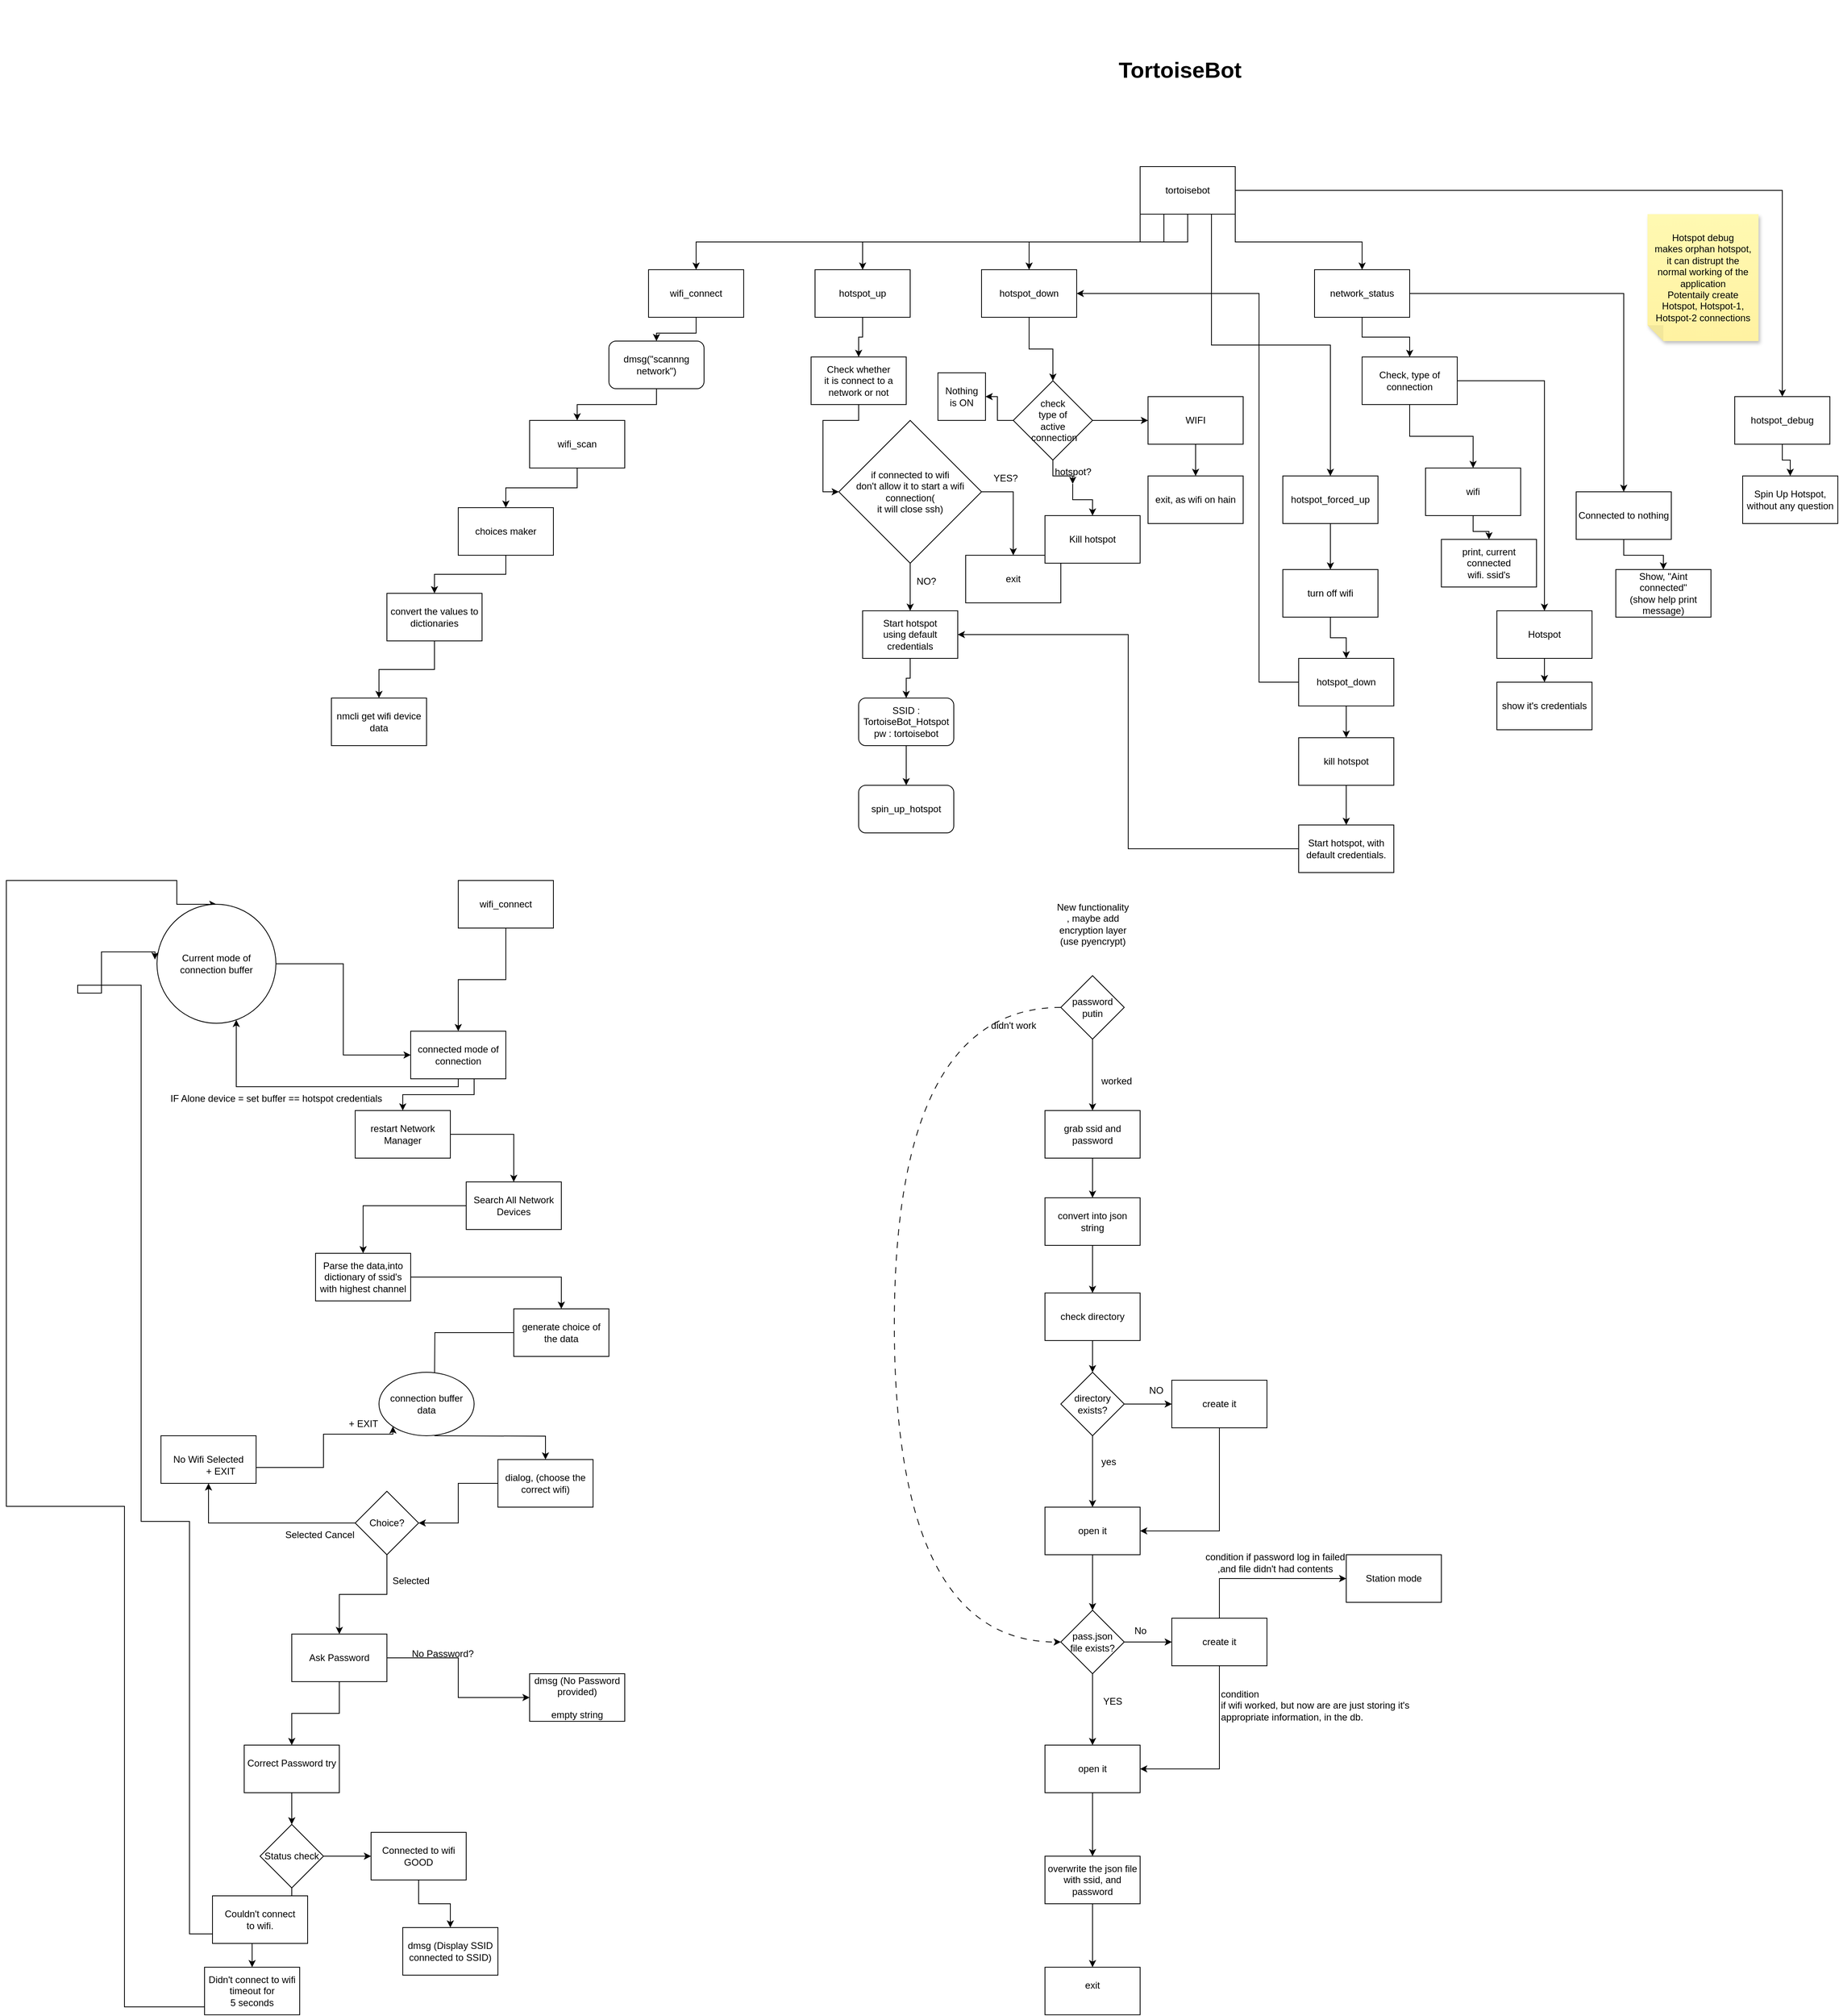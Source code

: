 <mxfile version="22.1.16" type="github">
  <diagram name="Page-1" id="8VOXqZR4LBoCSmC004xK">
    <mxGraphModel dx="2343" dy="956" grid="1" gridSize="10" guides="1" tooltips="1" connect="1" arrows="1" fold="1" page="1" pageScale="1" pageWidth="850" pageHeight="1100" math="0" shadow="0">
      <root>
        <mxCell id="0" />
        <mxCell id="1" parent="0" />
        <mxCell id="CyJOnHxQEZw6uioQjQEH-8" style="edgeStyle=orthogonalEdgeStyle;rounded=0;orthogonalLoop=1;jettySize=auto;html=1;exitX=0.5;exitY=1;exitDx=0;exitDy=0;entryX=0.5;entryY=0;entryDx=0;entryDy=0;" parent="1" source="CyJOnHxQEZw6uioQjQEH-1" target="CyJOnHxQEZw6uioQjQEH-3" edge="1">
          <mxGeometry relative="1" as="geometry" />
        </mxCell>
        <mxCell id="CyJOnHxQEZw6uioQjQEH-10" style="edgeStyle=orthogonalEdgeStyle;rounded=0;orthogonalLoop=1;jettySize=auto;html=1;exitX=0;exitY=1;exitDx=0;exitDy=0;" parent="1" source="CyJOnHxQEZw6uioQjQEH-1" target="CyJOnHxQEZw6uioQjQEH-4" edge="1">
          <mxGeometry relative="1" as="geometry" />
        </mxCell>
        <mxCell id="CyJOnHxQEZw6uioQjQEH-11" style="edgeStyle=orthogonalEdgeStyle;rounded=0;orthogonalLoop=1;jettySize=auto;html=1;exitX=0.25;exitY=1;exitDx=0;exitDy=0;" parent="1" source="CyJOnHxQEZw6uioQjQEH-1" target="CyJOnHxQEZw6uioQjQEH-5" edge="1">
          <mxGeometry relative="1" as="geometry" />
        </mxCell>
        <mxCell id="CyJOnHxQEZw6uioQjQEH-12" style="edgeStyle=orthogonalEdgeStyle;rounded=0;orthogonalLoop=1;jettySize=auto;html=1;exitX=0.75;exitY=1;exitDx=0;exitDy=0;entryX=0.5;entryY=0;entryDx=0;entryDy=0;" parent="1" source="CyJOnHxQEZw6uioQjQEH-1" target="CyJOnHxQEZw6uioQjQEH-6" edge="1">
          <mxGeometry relative="1" as="geometry" />
        </mxCell>
        <mxCell id="CyJOnHxQEZw6uioQjQEH-13" style="edgeStyle=orthogonalEdgeStyle;rounded=0;orthogonalLoop=1;jettySize=auto;html=1;exitX=1;exitY=1;exitDx=0;exitDy=0;entryX=0.5;entryY=0;entryDx=0;entryDy=0;" parent="1" source="CyJOnHxQEZw6uioQjQEH-1" target="CyJOnHxQEZw6uioQjQEH-7" edge="1">
          <mxGeometry relative="1" as="geometry" />
        </mxCell>
        <mxCell id="CyJOnHxQEZw6uioQjQEH-15" style="edgeStyle=orthogonalEdgeStyle;rounded=0;orthogonalLoop=1;jettySize=auto;html=1;exitX=1;exitY=0.5;exitDx=0;exitDy=0;entryX=0.5;entryY=0;entryDx=0;entryDy=0;" parent="1" source="CyJOnHxQEZw6uioQjQEH-1" target="CyJOnHxQEZw6uioQjQEH-14" edge="1">
          <mxGeometry relative="1" as="geometry" />
        </mxCell>
        <mxCell id="CyJOnHxQEZw6uioQjQEH-1" value="&lt;div&gt;tortoisebot&lt;/div&gt;" style="rounded=0;whiteSpace=wrap;html=1;" parent="1" vertex="1">
          <mxGeometry x="1190" y="340" width="120" height="60" as="geometry" />
        </mxCell>
        <mxCell id="CyJOnHxQEZw6uioQjQEH-21" value="" style="edgeStyle=orthogonalEdgeStyle;rounded=0;orthogonalLoop=1;jettySize=auto;html=1;" parent="1" source="CyJOnHxQEZw6uioQjQEH-3" target="CyJOnHxQEZw6uioQjQEH-17" edge="1">
          <mxGeometry relative="1" as="geometry" />
        </mxCell>
        <mxCell id="CyJOnHxQEZw6uioQjQEH-3" value="&lt;div&gt;wifi_connect&lt;/div&gt;" style="whiteSpace=wrap;html=1;" parent="1" vertex="1">
          <mxGeometry x="570" y="470" width="120" height="60" as="geometry" />
        </mxCell>
        <mxCell id="CyJOnHxQEZw6uioQjQEH-36" style="edgeStyle=orthogonalEdgeStyle;rounded=0;orthogonalLoop=1;jettySize=auto;html=1;exitX=0.5;exitY=1;exitDx=0;exitDy=0;" parent="1" source="CyJOnHxQEZw6uioQjQEH-4" target="CyJOnHxQEZw6uioQjQEH-26" edge="1">
          <mxGeometry relative="1" as="geometry" />
        </mxCell>
        <mxCell id="CyJOnHxQEZw6uioQjQEH-4" value="hotspot_up" style="whiteSpace=wrap;html=1;" parent="1" vertex="1">
          <mxGeometry x="780" y="470" width="120" height="60" as="geometry" />
        </mxCell>
        <mxCell id="CyJOnHxQEZw6uioQjQEH-53" value="" style="edgeStyle=orthogonalEdgeStyle;rounded=0;orthogonalLoop=1;jettySize=auto;html=1;" parent="1" source="CyJOnHxQEZw6uioQjQEH-5" target="CyJOnHxQEZw6uioQjQEH-52" edge="1">
          <mxGeometry relative="1" as="geometry" />
        </mxCell>
        <mxCell id="CyJOnHxQEZw6uioQjQEH-5" value="hotspot_down" style="whiteSpace=wrap;html=1;" parent="1" vertex="1">
          <mxGeometry x="990" y="470" width="120" height="60" as="geometry" />
        </mxCell>
        <mxCell id="CyJOnHxQEZw6uioQjQEH-62" value="" style="edgeStyle=orthogonalEdgeStyle;rounded=0;orthogonalLoop=1;jettySize=auto;html=1;" parent="1" source="CyJOnHxQEZw6uioQjQEH-6" target="CyJOnHxQEZw6uioQjQEH-61" edge="1">
          <mxGeometry relative="1" as="geometry" />
        </mxCell>
        <mxCell id="CyJOnHxQEZw6uioQjQEH-6" value="hotspot_forced_up" style="whiteSpace=wrap;html=1;" parent="1" vertex="1">
          <mxGeometry x="1370" y="730" width="120" height="60" as="geometry" />
        </mxCell>
        <mxCell id="CyJOnHxQEZw6uioQjQEH-79" value="" style="edgeStyle=orthogonalEdgeStyle;rounded=0;orthogonalLoop=1;jettySize=auto;html=1;" parent="1" source="CyJOnHxQEZw6uioQjQEH-7" target="CyJOnHxQEZw6uioQjQEH-78" edge="1">
          <mxGeometry relative="1" as="geometry" />
        </mxCell>
        <mxCell id="CyJOnHxQEZw6uioQjQEH-89" style="edgeStyle=orthogonalEdgeStyle;rounded=0;orthogonalLoop=1;jettySize=auto;html=1;exitX=1;exitY=0.5;exitDx=0;exitDy=0;entryX=0.5;entryY=0;entryDx=0;entryDy=0;" parent="1" source="CyJOnHxQEZw6uioQjQEH-7" target="CyJOnHxQEZw6uioQjQEH-88" edge="1">
          <mxGeometry relative="1" as="geometry" />
        </mxCell>
        <mxCell id="CyJOnHxQEZw6uioQjQEH-7" value="network_status" style="whiteSpace=wrap;html=1;" parent="1" vertex="1">
          <mxGeometry x="1410" y="470" width="120" height="60" as="geometry" />
        </mxCell>
        <mxCell id="CyJOnHxQEZw6uioQjQEH-94" value="" style="edgeStyle=orthogonalEdgeStyle;rounded=0;orthogonalLoop=1;jettySize=auto;html=1;" parent="1" source="CyJOnHxQEZw6uioQjQEH-14" target="CyJOnHxQEZw6uioQjQEH-93" edge="1">
          <mxGeometry relative="1" as="geometry" />
        </mxCell>
        <mxCell id="CyJOnHxQEZw6uioQjQEH-14" value="hotspot_debug" style="rounded=0;whiteSpace=wrap;html=1;" parent="1" vertex="1">
          <mxGeometry x="1940" y="630" width="120" height="60" as="geometry" />
        </mxCell>
        <mxCell id="CyJOnHxQEZw6uioQjQEH-24" value="" style="edgeStyle=orthogonalEdgeStyle;rounded=0;orthogonalLoop=1;jettySize=auto;html=1;" parent="1" source="CyJOnHxQEZw6uioQjQEH-16" target="CyJOnHxQEZw6uioQjQEH-19" edge="1">
          <mxGeometry relative="1" as="geometry" />
        </mxCell>
        <mxCell id="CyJOnHxQEZw6uioQjQEH-16" value="&lt;div&gt;choices maker&lt;/div&gt;" style="rounded=0;whiteSpace=wrap;html=1;" parent="1" vertex="1">
          <mxGeometry x="330" y="770" width="120" height="60" as="geometry" />
        </mxCell>
        <mxCell id="CyJOnHxQEZw6uioQjQEH-22" value="" style="edgeStyle=orthogonalEdgeStyle;rounded=0;orthogonalLoop=1;jettySize=auto;html=1;" parent="1" source="CyJOnHxQEZw6uioQjQEH-17" target="CyJOnHxQEZw6uioQjQEH-18" edge="1">
          <mxGeometry relative="1" as="geometry" />
        </mxCell>
        <mxCell id="CyJOnHxQEZw6uioQjQEH-17" value="dmsg(&quot;scannng network&quot;)" style="rounded=1;whiteSpace=wrap;html=1;" parent="1" vertex="1">
          <mxGeometry x="520" y="560" width="120" height="60" as="geometry" />
        </mxCell>
        <mxCell id="CyJOnHxQEZw6uioQjQEH-23" value="" style="edgeStyle=orthogonalEdgeStyle;rounded=0;orthogonalLoop=1;jettySize=auto;html=1;" parent="1" source="CyJOnHxQEZw6uioQjQEH-18" target="CyJOnHxQEZw6uioQjQEH-16" edge="1">
          <mxGeometry relative="1" as="geometry" />
        </mxCell>
        <mxCell id="CyJOnHxQEZw6uioQjQEH-18" value="wifi_scan" style="whiteSpace=wrap;html=1;" parent="1" vertex="1">
          <mxGeometry x="420" y="660" width="120" height="60" as="geometry" />
        </mxCell>
        <mxCell id="CyJOnHxQEZw6uioQjQEH-25" value="" style="edgeStyle=orthogonalEdgeStyle;rounded=0;orthogonalLoop=1;jettySize=auto;html=1;" parent="1" source="CyJOnHxQEZw6uioQjQEH-19" target="CyJOnHxQEZw6uioQjQEH-20" edge="1">
          <mxGeometry relative="1" as="geometry" />
        </mxCell>
        <mxCell id="CyJOnHxQEZw6uioQjQEH-19" value="&lt;div&gt;convert the values to&lt;/div&gt;&lt;div&gt;dictionaries&lt;/div&gt;" style="whiteSpace=wrap;html=1;" parent="1" vertex="1">
          <mxGeometry x="240" y="878" width="120" height="60" as="geometry" />
        </mxCell>
        <mxCell id="CyJOnHxQEZw6uioQjQEH-20" value="&lt;div&gt;nmcli get wifi device data&lt;/div&gt;" style="whiteSpace=wrap;html=1;" parent="1" vertex="1">
          <mxGeometry x="170" y="1010" width="120" height="60" as="geometry" />
        </mxCell>
        <mxCell id="CyJOnHxQEZw6uioQjQEH-34" style="edgeStyle=orthogonalEdgeStyle;rounded=0;orthogonalLoop=1;jettySize=auto;html=1;exitX=0.5;exitY=1;exitDx=0;exitDy=0;entryX=0;entryY=0.5;entryDx=0;entryDy=0;" parent="1" source="CyJOnHxQEZw6uioQjQEH-26" target="CyJOnHxQEZw6uioQjQEH-32" edge="1">
          <mxGeometry relative="1" as="geometry" />
        </mxCell>
        <mxCell id="CyJOnHxQEZw6uioQjQEH-26" value="&lt;div&gt;Check whether&lt;/div&gt;&lt;div&gt;it is connect to a network or not&lt;br&gt;&lt;/div&gt;" style="whiteSpace=wrap;html=1;" parent="1" vertex="1">
          <mxGeometry x="775" y="580" width="120" height="60" as="geometry" />
        </mxCell>
        <mxCell id="CyJOnHxQEZw6uioQjQEH-28" value="&lt;div&gt;Hotspot debug&lt;/div&gt;&lt;div&gt;makes orphan hotspot,&lt;/div&gt;&lt;div&gt;it can distrupt the &lt;br&gt;&lt;/div&gt;&lt;div&gt;normal working of the application&lt;br&gt;Potentaily create&lt;br&gt;Hotspot, Hotspot-1, Hotspot-2 connections&lt;br&gt;&lt;/div&gt;" style="shape=note;whiteSpace=wrap;html=1;backgroundOutline=1;fontColor=#000000;darkOpacity=0.05;fillColor=#FFF9B2;strokeColor=none;fillStyle=solid;direction=west;gradientDirection=north;gradientColor=#FFF2A1;shadow=1;size=20;pointerEvents=1;" parent="1" vertex="1">
          <mxGeometry x="1830" y="400" width="140" height="160" as="geometry" />
        </mxCell>
        <mxCell id="CyJOnHxQEZw6uioQjQEH-38" style="edgeStyle=orthogonalEdgeStyle;rounded=0;orthogonalLoop=1;jettySize=auto;html=1;exitX=1;exitY=0.5;exitDx=0;exitDy=0;entryX=0.5;entryY=0;entryDx=0;entryDy=0;" parent="1" source="CyJOnHxQEZw6uioQjQEH-32" target="CyJOnHxQEZw6uioQjQEH-40" edge="1">
          <mxGeometry relative="1" as="geometry">
            <mxPoint x="1060" y="890" as="targetPoint" />
          </mxGeometry>
        </mxCell>
        <mxCell id="CyJOnHxQEZw6uioQjQEH-44" style="edgeStyle=orthogonalEdgeStyle;rounded=0;orthogonalLoop=1;jettySize=auto;html=1;exitX=0.5;exitY=1;exitDx=0;exitDy=0;entryX=0.5;entryY=0;entryDx=0;entryDy=0;" parent="1" source="CyJOnHxQEZw6uioQjQEH-32" target="CyJOnHxQEZw6uioQjQEH-43" edge="1">
          <mxGeometry relative="1" as="geometry" />
        </mxCell>
        <mxCell id="CyJOnHxQEZw6uioQjQEH-32" value="&lt;div&gt;if connected to wifi&lt;/div&gt;&lt;div&gt;don&#39;t allow it to start a wifi connection(&lt;br&gt;it will close ssh)&lt;br&gt;&lt;/div&gt;" style="rhombus;whiteSpace=wrap;html=1;" parent="1" vertex="1">
          <mxGeometry x="810" y="660" width="180" height="180" as="geometry" />
        </mxCell>
        <mxCell id="CyJOnHxQEZw6uioQjQEH-39" value="YES?" style="text;html=1;align=center;verticalAlign=middle;resizable=0;points=[];autosize=1;strokeColor=none;fillColor=none;" parent="1" vertex="1">
          <mxGeometry x="995" y="718" width="50" height="30" as="geometry" />
        </mxCell>
        <mxCell id="CyJOnHxQEZw6uioQjQEH-40" value="&lt;div&gt;exit&lt;/div&gt;" style="whiteSpace=wrap;html=1;" parent="1" vertex="1">
          <mxGeometry x="970" y="830" width="120" height="60" as="geometry" />
        </mxCell>
        <mxCell id="CyJOnHxQEZw6uioQjQEH-47" style="edgeStyle=orthogonalEdgeStyle;rounded=0;orthogonalLoop=1;jettySize=auto;html=1;entryX=0.5;entryY=0;entryDx=0;entryDy=0;" parent="1" source="CyJOnHxQEZw6uioQjQEH-43" target="CyJOnHxQEZw6uioQjQEH-46" edge="1">
          <mxGeometry relative="1" as="geometry" />
        </mxCell>
        <mxCell id="CyJOnHxQEZw6uioQjQEH-43" value="Start hotspot &lt;br&gt;using default &lt;br&gt;credentials" style="whiteSpace=wrap;html=1;" parent="1" vertex="1">
          <mxGeometry x="840" y="900" width="120" height="60" as="geometry" />
        </mxCell>
        <mxCell id="CyJOnHxQEZw6uioQjQEH-45" value="NO?" style="text;html=1;align=center;verticalAlign=middle;resizable=0;points=[];autosize=1;strokeColor=none;fillColor=none;" parent="1" vertex="1">
          <mxGeometry x="895" y="848" width="50" height="30" as="geometry" />
        </mxCell>
        <mxCell id="CyJOnHxQEZw6uioQjQEH-49" value="" style="edgeStyle=orthogonalEdgeStyle;rounded=0;orthogonalLoop=1;jettySize=auto;html=1;" parent="1" source="CyJOnHxQEZw6uioQjQEH-46" target="CyJOnHxQEZw6uioQjQEH-48" edge="1">
          <mxGeometry relative="1" as="geometry" />
        </mxCell>
        <mxCell id="CyJOnHxQEZw6uioQjQEH-46" value="SSID : TortoiseBot_Hotspot&lt;br&gt;pw : tortoisebot" style="rounded=1;whiteSpace=wrap;html=1;" parent="1" vertex="1">
          <mxGeometry x="835" y="1010" width="120" height="60" as="geometry" />
        </mxCell>
        <mxCell id="CyJOnHxQEZw6uioQjQEH-48" value="&lt;div&gt;spin_up_hotspot&lt;/div&gt;" style="rounded=1;whiteSpace=wrap;html=1;" parent="1" vertex="1">
          <mxGeometry x="835" y="1120" width="120" height="60" as="geometry" />
        </mxCell>
        <mxCell id="CyJOnHxQEZw6uioQjQEH-56" value="" style="edgeStyle=orthogonalEdgeStyle;rounded=0;orthogonalLoop=1;jettySize=auto;html=1;" parent="1" source="CyJOnHxQEZw6uioQjQEH-52" target="CyJOnHxQEZw6uioQjQEH-55" edge="1">
          <mxGeometry relative="1" as="geometry" />
        </mxCell>
        <mxCell id="CyJOnHxQEZw6uioQjQEH-60" value="" style="edgeStyle=orthogonalEdgeStyle;rounded=0;orthogonalLoop=1;jettySize=auto;html=1;" parent="1" source="CyJOnHxQEZw6uioQjQEH-73" target="CyJOnHxQEZw6uioQjQEH-59" edge="1">
          <mxGeometry relative="1" as="geometry" />
        </mxCell>
        <mxCell id="CyJOnHxQEZw6uioQjQEH-77" value="" style="edgeStyle=orthogonalEdgeStyle;rounded=0;orthogonalLoop=1;jettySize=auto;html=1;" parent="1" source="CyJOnHxQEZw6uioQjQEH-52" target="CyJOnHxQEZw6uioQjQEH-75" edge="1">
          <mxGeometry relative="1" as="geometry" />
        </mxCell>
        <mxCell id="CyJOnHxQEZw6uioQjQEH-52" value="check &lt;br&gt;&lt;div&gt;type of&lt;br&gt;active&lt;br&gt;&lt;/div&gt;&lt;div&gt;&amp;nbsp;connection&lt;/div&gt;" style="rhombus;whiteSpace=wrap;html=1;" parent="1" vertex="1">
          <mxGeometry x="1030" y="610" width="100" height="100" as="geometry" />
        </mxCell>
        <mxCell id="CyJOnHxQEZw6uioQjQEH-58" value="" style="edgeStyle=orthogonalEdgeStyle;rounded=0;orthogonalLoop=1;jettySize=auto;html=1;" parent="1" source="CyJOnHxQEZw6uioQjQEH-55" target="CyJOnHxQEZw6uioQjQEH-57" edge="1">
          <mxGeometry relative="1" as="geometry" />
        </mxCell>
        <mxCell id="CyJOnHxQEZw6uioQjQEH-55" value="WIFI" style="whiteSpace=wrap;html=1;" parent="1" vertex="1">
          <mxGeometry x="1200" y="630" width="120" height="60" as="geometry" />
        </mxCell>
        <mxCell id="CyJOnHxQEZw6uioQjQEH-57" value="exit, as wifi on hain" style="whiteSpace=wrap;html=1;" parent="1" vertex="1">
          <mxGeometry x="1200" y="730" width="120" height="60" as="geometry" />
        </mxCell>
        <mxCell id="CyJOnHxQEZw6uioQjQEH-59" value="Kill hotspot" style="whiteSpace=wrap;html=1;" parent="1" vertex="1">
          <mxGeometry x="1070" y="780" width="120" height="60" as="geometry" />
        </mxCell>
        <mxCell id="CyJOnHxQEZw6uioQjQEH-64" value="" style="edgeStyle=orthogonalEdgeStyle;rounded=0;orthogonalLoop=1;jettySize=auto;html=1;" parent="1" source="CyJOnHxQEZw6uioQjQEH-61" target="CyJOnHxQEZw6uioQjQEH-63" edge="1">
          <mxGeometry relative="1" as="geometry" />
        </mxCell>
        <mxCell id="CyJOnHxQEZw6uioQjQEH-61" value="turn off wifi" style="whiteSpace=wrap;html=1;" parent="1" vertex="1">
          <mxGeometry x="1370" y="848" width="120" height="60" as="geometry" />
        </mxCell>
        <mxCell id="CyJOnHxQEZw6uioQjQEH-65" style="edgeStyle=orthogonalEdgeStyle;rounded=0;orthogonalLoop=1;jettySize=auto;html=1;entryX=1;entryY=0.5;entryDx=0;entryDy=0;" parent="1" source="CyJOnHxQEZw6uioQjQEH-63" target="CyJOnHxQEZw6uioQjQEH-5" edge="1">
          <mxGeometry relative="1" as="geometry">
            <Array as="points">
              <mxPoint x="1340" y="990" />
              <mxPoint x="1340" y="500" />
            </Array>
          </mxGeometry>
        </mxCell>
        <mxCell id="CyJOnHxQEZw6uioQjQEH-67" value="" style="edgeStyle=orthogonalEdgeStyle;rounded=0;orthogonalLoop=1;jettySize=auto;html=1;" parent="1" source="CyJOnHxQEZw6uioQjQEH-63" target="CyJOnHxQEZw6uioQjQEH-66" edge="1">
          <mxGeometry relative="1" as="geometry" />
        </mxCell>
        <mxCell id="CyJOnHxQEZw6uioQjQEH-63" value="hotspot_down" style="whiteSpace=wrap;html=1;" parent="1" vertex="1">
          <mxGeometry x="1390" y="960" width="120" height="60" as="geometry" />
        </mxCell>
        <mxCell id="CyJOnHxQEZw6uioQjQEH-69" value="" style="edgeStyle=orthogonalEdgeStyle;rounded=0;orthogonalLoop=1;jettySize=auto;html=1;" parent="1" source="CyJOnHxQEZw6uioQjQEH-66" target="CyJOnHxQEZw6uioQjQEH-68" edge="1">
          <mxGeometry relative="1" as="geometry" />
        </mxCell>
        <mxCell id="CyJOnHxQEZw6uioQjQEH-66" value="&lt;div&gt;kill hotspot&lt;/div&gt;" style="whiteSpace=wrap;html=1;" parent="1" vertex="1">
          <mxGeometry x="1390" y="1060" width="120" height="60" as="geometry" />
        </mxCell>
        <mxCell id="CyJOnHxQEZw6uioQjQEH-70" style="edgeStyle=orthogonalEdgeStyle;rounded=0;orthogonalLoop=1;jettySize=auto;html=1;entryX=1;entryY=0.5;entryDx=0;entryDy=0;" parent="1" source="CyJOnHxQEZw6uioQjQEH-68" target="CyJOnHxQEZw6uioQjQEH-43" edge="1">
          <mxGeometry relative="1" as="geometry" />
        </mxCell>
        <mxCell id="CyJOnHxQEZw6uioQjQEH-68" value="Start hotspot, with default credentials." style="whiteSpace=wrap;html=1;" parent="1" vertex="1">
          <mxGeometry x="1390" y="1170" width="120" height="60" as="geometry" />
        </mxCell>
        <mxCell id="CyJOnHxQEZw6uioQjQEH-72" value="&lt;div align=&quot;justify&quot; style=&quot;font-size: 28px;&quot;&gt;&lt;h1&gt;&lt;b&gt;&lt;font style=&quot;font-size: 28px;&quot;&gt;TortoiseBot &lt;br&gt;&lt;/font&gt;&lt;/b&gt;&lt;/h1&gt;&lt;/div&gt;&lt;div align=&quot;justify&quot; style=&quot;font-size: 28px;&quot;&gt;&lt;b&gt;&lt;font style=&quot;font-size: 28px;&quot;&gt;&lt;br&gt;&lt;/font&gt;&lt;/b&gt;&lt;/div&gt;" style="text;html=1;align=center;verticalAlign=middle;resizable=0;points=[];autosize=1;strokeColor=none;fillColor=none;" parent="1" vertex="1">
          <mxGeometry x="1150" y="130" width="180" height="190" as="geometry" />
        </mxCell>
        <mxCell id="CyJOnHxQEZw6uioQjQEH-74" value="" style="edgeStyle=orthogonalEdgeStyle;rounded=0;orthogonalLoop=1;jettySize=auto;html=1;" parent="1" source="CyJOnHxQEZw6uioQjQEH-52" target="CyJOnHxQEZw6uioQjQEH-73" edge="1">
          <mxGeometry relative="1" as="geometry">
            <mxPoint x="1080" y="710" as="sourcePoint" />
            <mxPoint x="1120" y="740" as="targetPoint" />
          </mxGeometry>
        </mxCell>
        <mxCell id="CyJOnHxQEZw6uioQjQEH-73" value="hotspot?" style="text;html=1;align=center;verticalAlign=middle;resizable=0;points=[];autosize=1;strokeColor=none;fillColor=none;" parent="1" vertex="1">
          <mxGeometry x="1070" y="710" width="70" height="30" as="geometry" />
        </mxCell>
        <mxCell id="CyJOnHxQEZw6uioQjQEH-75" value="Nothing&lt;br&gt;is ON" style="whiteSpace=wrap;html=1;" parent="1" vertex="1">
          <mxGeometry x="935" y="600" width="60" height="60" as="geometry" />
        </mxCell>
        <mxCell id="CyJOnHxQEZw6uioQjQEH-81" value="" style="edgeStyle=orthogonalEdgeStyle;rounded=0;orthogonalLoop=1;jettySize=auto;html=1;" parent="1" source="CyJOnHxQEZw6uioQjQEH-78" target="CyJOnHxQEZw6uioQjQEH-80" edge="1">
          <mxGeometry relative="1" as="geometry" />
        </mxCell>
        <mxCell id="CyJOnHxQEZw6uioQjQEH-85" value="" style="edgeStyle=orthogonalEdgeStyle;rounded=0;orthogonalLoop=1;jettySize=auto;html=1;" parent="1" source="CyJOnHxQEZw6uioQjQEH-78" target="CyJOnHxQEZw6uioQjQEH-84" edge="1">
          <mxGeometry relative="1" as="geometry" />
        </mxCell>
        <mxCell id="CyJOnHxQEZw6uioQjQEH-78" value="&lt;div&gt;Check, type of connection&lt;/div&gt;" style="whiteSpace=wrap;html=1;" parent="1" vertex="1">
          <mxGeometry x="1470" y="580" width="120" height="60" as="geometry" />
        </mxCell>
        <mxCell id="CyJOnHxQEZw6uioQjQEH-83" value="" style="edgeStyle=orthogonalEdgeStyle;rounded=0;orthogonalLoop=1;jettySize=auto;html=1;" parent="1" source="CyJOnHxQEZw6uioQjQEH-80" target="CyJOnHxQEZw6uioQjQEH-82" edge="1">
          <mxGeometry relative="1" as="geometry" />
        </mxCell>
        <mxCell id="CyJOnHxQEZw6uioQjQEH-80" value="wifi" style="whiteSpace=wrap;html=1;" parent="1" vertex="1">
          <mxGeometry x="1550" y="720" width="120" height="60" as="geometry" />
        </mxCell>
        <mxCell id="CyJOnHxQEZw6uioQjQEH-82" value="print, current connected&lt;br&gt;wifi. ssid&#39;s" style="whiteSpace=wrap;html=1;" parent="1" vertex="1">
          <mxGeometry x="1570" y="810" width="120" height="60" as="geometry" />
        </mxCell>
        <mxCell id="CyJOnHxQEZw6uioQjQEH-87" value="" style="edgeStyle=orthogonalEdgeStyle;rounded=0;orthogonalLoop=1;jettySize=auto;html=1;" parent="1" source="CyJOnHxQEZw6uioQjQEH-84" target="CyJOnHxQEZw6uioQjQEH-86" edge="1">
          <mxGeometry relative="1" as="geometry" />
        </mxCell>
        <mxCell id="CyJOnHxQEZw6uioQjQEH-84" value="&lt;div&gt;Hotspot&lt;/div&gt;" style="whiteSpace=wrap;html=1;" parent="1" vertex="1">
          <mxGeometry x="1640" y="900" width="120" height="60" as="geometry" />
        </mxCell>
        <mxCell id="CyJOnHxQEZw6uioQjQEH-86" value="show it&#39;s credentials" style="whiteSpace=wrap;html=1;" parent="1" vertex="1">
          <mxGeometry x="1640" y="990" width="120" height="60" as="geometry" />
        </mxCell>
        <mxCell id="CyJOnHxQEZw6uioQjQEH-91" value="" style="edgeStyle=orthogonalEdgeStyle;rounded=0;orthogonalLoop=1;jettySize=auto;html=1;" parent="1" source="CyJOnHxQEZw6uioQjQEH-88" target="CyJOnHxQEZw6uioQjQEH-90" edge="1">
          <mxGeometry relative="1" as="geometry" />
        </mxCell>
        <mxCell id="CyJOnHxQEZw6uioQjQEH-88" value="&lt;div&gt;Connected to nothing&lt;/div&gt;" style="whiteSpace=wrap;html=1;" parent="1" vertex="1">
          <mxGeometry x="1740" y="750" width="120" height="60" as="geometry" />
        </mxCell>
        <mxCell id="CyJOnHxQEZw6uioQjQEH-90" value="&lt;div&gt;Show, &quot;Aint connected&quot;&lt;/div&gt;&lt;div&gt;(show help print message)&lt;br&gt;&lt;/div&gt;" style="whiteSpace=wrap;html=1;" parent="1" vertex="1">
          <mxGeometry x="1790" y="848" width="120" height="60" as="geometry" />
        </mxCell>
        <mxCell id="CyJOnHxQEZw6uioQjQEH-93" value="Spin Up Hotspot, without any question" style="whiteSpace=wrap;html=1;rounded=0;" parent="1" vertex="1">
          <mxGeometry x="1950" y="730" width="120" height="60" as="geometry" />
        </mxCell>
        <mxCell id="c0Pf5gPrulNi_Anjky-m-24" value="" style="edgeStyle=orthogonalEdgeStyle;rounded=0;orthogonalLoop=1;jettySize=auto;html=1;" parent="1" source="CyJOnHxQEZw6uioQjQEH-97" target="c0Pf5gPrulNi_Anjky-m-23" edge="1">
          <mxGeometry relative="1" as="geometry" />
        </mxCell>
        <mxCell id="CyJOnHxQEZw6uioQjQEH-97" value="&lt;div&gt;wifi_connect&lt;/div&gt;" style="rounded=0;whiteSpace=wrap;html=1;" parent="1" vertex="1">
          <mxGeometry x="330" y="1240" width="120" height="60" as="geometry" />
        </mxCell>
        <mxCell id="CyJOnHxQEZw6uioQjQEH-104" value="" style="edgeStyle=orthogonalEdgeStyle;rounded=0;orthogonalLoop=1;jettySize=auto;html=1;" parent="1" source="CyJOnHxQEZw6uioQjQEH-101" target="CyJOnHxQEZw6uioQjQEH-103" edge="1">
          <mxGeometry relative="1" as="geometry" />
        </mxCell>
        <mxCell id="CyJOnHxQEZw6uioQjQEH-101" value="restart Network Manager" style="whiteSpace=wrap;html=1;" parent="1" vertex="1">
          <mxGeometry x="200" y="1530" width="120" height="60" as="geometry" />
        </mxCell>
        <mxCell id="CyJOnHxQEZw6uioQjQEH-106" value="" style="edgeStyle=orthogonalEdgeStyle;rounded=0;orthogonalLoop=1;jettySize=auto;html=1;" parent="1" source="CyJOnHxQEZw6uioQjQEH-103" target="CyJOnHxQEZw6uioQjQEH-105" edge="1">
          <mxGeometry relative="1" as="geometry" />
        </mxCell>
        <mxCell id="CyJOnHxQEZw6uioQjQEH-103" value="Search All Network Devices" style="whiteSpace=wrap;html=1;" parent="1" vertex="1">
          <mxGeometry x="340" y="1620" width="120" height="60" as="geometry" />
        </mxCell>
        <mxCell id="CyJOnHxQEZw6uioQjQEH-108" value="" style="edgeStyle=orthogonalEdgeStyle;rounded=0;orthogonalLoop=1;jettySize=auto;html=1;" parent="1" source="CyJOnHxQEZw6uioQjQEH-105" target="CyJOnHxQEZw6uioQjQEH-107" edge="1">
          <mxGeometry relative="1" as="geometry" />
        </mxCell>
        <mxCell id="CyJOnHxQEZw6uioQjQEH-105" value="Parse the data,into dictionary of ssid&#39;s with highest channel" style="whiteSpace=wrap;html=1;" parent="1" vertex="1">
          <mxGeometry x="150" y="1710" width="120" height="60" as="geometry" />
        </mxCell>
        <mxCell id="CyJOnHxQEZw6uioQjQEH-110" value="" style="edgeStyle=orthogonalEdgeStyle;rounded=0;orthogonalLoop=1;jettySize=auto;html=1;exitX=0.5;exitY=1;exitDx=0;exitDy=0;" parent="1" target="CyJOnHxQEZw6uioQjQEH-109" edge="1">
          <mxGeometry relative="1" as="geometry">
            <mxPoint x="300" y="1940" as="sourcePoint" />
          </mxGeometry>
        </mxCell>
        <mxCell id="CyJOnHxQEZw6uioQjQEH-112" value="" style="edgeStyle=orthogonalEdgeStyle;rounded=0;orthogonalLoop=1;jettySize=auto;html=1;" parent="1" source="CyJOnHxQEZw6uioQjQEH-107" edge="1">
          <mxGeometry relative="1" as="geometry">
            <mxPoint x="300" y="1880" as="targetPoint" />
          </mxGeometry>
        </mxCell>
        <mxCell id="CyJOnHxQEZw6uioQjQEH-107" value="generate choice of the data" style="whiteSpace=wrap;html=1;" parent="1" vertex="1">
          <mxGeometry x="400" y="1780" width="120" height="60" as="geometry" />
        </mxCell>
        <mxCell id="CyJOnHxQEZw6uioQjQEH-114" value="" style="edgeStyle=orthogonalEdgeStyle;rounded=0;orthogonalLoop=1;jettySize=auto;html=1;" parent="1" source="CyJOnHxQEZw6uioQjQEH-109" target="CyJOnHxQEZw6uioQjQEH-113" edge="1">
          <mxGeometry relative="1" as="geometry" />
        </mxCell>
        <mxCell id="CyJOnHxQEZw6uioQjQEH-109" value="dialog, (choose the correct wifi)" style="whiteSpace=wrap;html=1;" parent="1" vertex="1">
          <mxGeometry x="380" y="1970" width="120" height="60" as="geometry" />
        </mxCell>
        <mxCell id="CyJOnHxQEZw6uioQjQEH-116" value="" style="edgeStyle=orthogonalEdgeStyle;rounded=0;orthogonalLoop=1;jettySize=auto;html=1;" parent="1" source="CyJOnHxQEZw6uioQjQEH-113" target="CyJOnHxQEZw6uioQjQEH-115" edge="1">
          <mxGeometry relative="1" as="geometry" />
        </mxCell>
        <mxCell id="c0Pf5gPrulNi_Anjky-m-6" value="" style="edgeStyle=orthogonalEdgeStyle;rounded=0;orthogonalLoop=1;jettySize=auto;html=1;" parent="1" source="CyJOnHxQEZw6uioQjQEH-113" target="c0Pf5gPrulNi_Anjky-m-5" edge="1">
          <mxGeometry relative="1" as="geometry" />
        </mxCell>
        <mxCell id="CyJOnHxQEZw6uioQjQEH-113" value="Choice?" style="rhombus;whiteSpace=wrap;html=1;" parent="1" vertex="1">
          <mxGeometry x="200" y="2010" width="80" height="80" as="geometry" />
        </mxCell>
        <mxCell id="c0Pf5gPrulNi_Anjky-m-3" value="" style="edgeStyle=orthogonalEdgeStyle;rounded=0;orthogonalLoop=1;jettySize=auto;html=1;movable=1;resizable=1;rotatable=1;deletable=1;editable=1;locked=0;connectable=1;" parent="1" source="CyJOnHxQEZw6uioQjQEH-115" target="c0Pf5gPrulNi_Anjky-m-2" edge="1">
          <mxGeometry relative="1" as="geometry" />
        </mxCell>
        <mxCell id="c0Pf5gPrulNi_Anjky-m-12" value="" style="edgeStyle=orthogonalEdgeStyle;rounded=0;orthogonalLoop=1;jettySize=auto;html=1;" parent="1" source="CyJOnHxQEZw6uioQjQEH-115" target="c0Pf5gPrulNi_Anjky-m-11" edge="1">
          <mxGeometry relative="1" as="geometry" />
        </mxCell>
        <mxCell id="CyJOnHxQEZw6uioQjQEH-115" value="Ask Password" style="whiteSpace=wrap;html=1;" parent="1" vertex="1">
          <mxGeometry x="120" y="2190" width="120" height="60" as="geometry" />
        </mxCell>
        <mxCell id="c0Pf5gPrulNi_Anjky-m-1" value="&lt;div&gt;Selected&lt;/div&gt;&lt;div&gt;&lt;br&gt;&lt;/div&gt;" style="text;html=1;align=center;verticalAlign=middle;resizable=0;points=[];autosize=1;strokeColor=none;fillColor=none;" parent="1" vertex="1">
          <mxGeometry x="235" y="2110" width="70" height="40" as="geometry" />
        </mxCell>
        <mxCell id="c0Pf5gPrulNi_Anjky-m-2" value="dmsg (No Password provided)&lt;br&gt;&lt;br&gt;empty string" style="whiteSpace=wrap;html=1;" parent="1" vertex="1">
          <mxGeometry x="420" y="2240" width="120" height="60" as="geometry" />
        </mxCell>
        <mxCell id="c0Pf5gPrulNi_Anjky-m-4" value="No Password?" style="text;html=1;align=center;verticalAlign=middle;resizable=1;points=[];autosize=1;strokeColor=none;fillColor=none;movable=1;rotatable=1;deletable=1;editable=1;locked=0;connectable=1;" parent="1" vertex="1">
          <mxGeometry x="260" y="2200" width="100" height="30" as="geometry" />
        </mxCell>
        <mxCell id="c0Pf5gPrulNi_Anjky-m-9" style="edgeStyle=orthogonalEdgeStyle;rounded=0;orthogonalLoop=1;jettySize=auto;html=1;entryX=0;entryY=1;entryDx=0;entryDy=0;" parent="1" target="c0Pf5gPrulNi_Anjky-m-32" edge="1">
          <mxGeometry relative="1" as="geometry">
            <mxPoint x="50" y="1980" as="sourcePoint" />
            <mxPoint x="247.574" y="1938.284" as="targetPoint" />
            <Array as="points">
              <mxPoint x="160" y="1980" />
              <mxPoint x="160" y="1938" />
              <mxPoint x="248" y="1938" />
            </Array>
          </mxGeometry>
        </mxCell>
        <mxCell id="c0Pf5gPrulNi_Anjky-m-5" value="No Wifi Selected" style="whiteSpace=wrap;html=1;" parent="1" vertex="1">
          <mxGeometry x="-45" y="1940" width="120" height="60" as="geometry" />
        </mxCell>
        <mxCell id="c0Pf5gPrulNi_Anjky-m-7" value="Selected Cancel&lt;br&gt;" style="text;html=1;align=center;verticalAlign=middle;resizable=0;points=[];autosize=1;strokeColor=none;fillColor=none;" parent="1" vertex="1">
          <mxGeometry x="100" y="2050" width="110" height="30" as="geometry" />
        </mxCell>
        <mxCell id="c0Pf5gPrulNi_Anjky-m-10" value="+ EXIT" style="text;html=1;align=center;verticalAlign=middle;resizable=0;points=[];autosize=1;strokeColor=none;fillColor=none;" parent="1" vertex="1">
          <mxGeometry x="180" y="1910" width="60" height="30" as="geometry" />
        </mxCell>
        <mxCell id="c0Pf5gPrulNi_Anjky-m-14" value="" style="edgeStyle=orthogonalEdgeStyle;rounded=0;orthogonalLoop=1;jettySize=auto;html=1;" parent="1" source="c0Pf5gPrulNi_Anjky-m-11" target="c0Pf5gPrulNi_Anjky-m-13" edge="1">
          <mxGeometry relative="1" as="geometry" />
        </mxCell>
        <mxCell id="c0Pf5gPrulNi_Anjky-m-11" value="&lt;div&gt;Correct Password try&lt;/div&gt;&lt;div&gt;&lt;br&gt;&lt;/div&gt;" style="whiteSpace=wrap;html=1;" parent="1" vertex="1">
          <mxGeometry x="60" y="2330" width="120" height="60" as="geometry" />
        </mxCell>
        <mxCell id="c0Pf5gPrulNi_Anjky-m-16" value="" style="edgeStyle=orthogonalEdgeStyle;rounded=0;orthogonalLoop=1;jettySize=auto;html=1;" parent="1" source="c0Pf5gPrulNi_Anjky-m-13" target="c0Pf5gPrulNi_Anjky-m-15" edge="1">
          <mxGeometry relative="1" as="geometry" />
        </mxCell>
        <mxCell id="c0Pf5gPrulNi_Anjky-m-20" value="" style="edgeStyle=orthogonalEdgeStyle;rounded=0;orthogonalLoop=1;jettySize=auto;html=1;" parent="1" source="c0Pf5gPrulNi_Anjky-m-13" target="c0Pf5gPrulNi_Anjky-m-19" edge="1">
          <mxGeometry relative="1" as="geometry" />
        </mxCell>
        <mxCell id="c0Pf5gPrulNi_Anjky-m-13" value="Status check" style="rhombus;whiteSpace=wrap;html=1;direction=south;" parent="1" vertex="1">
          <mxGeometry x="80" y="2430" width="80" height="80" as="geometry" />
        </mxCell>
        <mxCell id="c0Pf5gPrulNi_Anjky-m-18" value="" style="edgeStyle=orthogonalEdgeStyle;rounded=0;orthogonalLoop=1;jettySize=auto;html=1;" parent="1" source="c0Pf5gPrulNi_Anjky-m-15" target="c0Pf5gPrulNi_Anjky-m-17" edge="1">
          <mxGeometry relative="1" as="geometry" />
        </mxCell>
        <mxCell id="c0Pf5gPrulNi_Anjky-m-15" value="Connected to wifi&lt;br&gt;GOOD" style="whiteSpace=wrap;html=1;" parent="1" vertex="1">
          <mxGeometry x="220" y="2440" width="120" height="60" as="geometry" />
        </mxCell>
        <mxCell id="c0Pf5gPrulNi_Anjky-m-17" value="&lt;div&gt;dmsg (Display SSID &lt;br&gt;&lt;/div&gt;&lt;div&gt;connected to SSID)&lt;br&gt;&lt;/div&gt;" style="whiteSpace=wrap;html=1;" parent="1" vertex="1">
          <mxGeometry x="260" y="2560" width="120" height="60" as="geometry" />
        </mxCell>
        <mxCell id="c0Pf5gPrulNi_Anjky-m-35" style="edgeStyle=orthogonalEdgeStyle;rounded=0;orthogonalLoop=1;jettySize=auto;html=1;entryX=0.5;entryY=0;entryDx=0;entryDy=0;exitX=0;exitY=0.5;exitDx=0;exitDy=0;" parent="1" source="c0Pf5gPrulNi_Anjky-m-19" target="c0Pf5gPrulNi_Anjky-m-26" edge="1">
          <mxGeometry relative="1" as="geometry">
            <mxPoint x="-80" y="2680" as="sourcePoint" />
            <mxPoint x="-230" y="1270" as="targetPoint" />
            <Array as="points">
              <mxPoint x="-91" y="2660" />
              <mxPoint x="-91" y="2029" />
              <mxPoint x="-240" y="2029" />
              <mxPoint x="-240" y="1240" />
              <mxPoint x="-25" y="1240" />
            </Array>
          </mxGeometry>
        </mxCell>
        <mxCell id="c0Pf5gPrulNi_Anjky-m-19" value="Didn&#39;t connect to wifi&lt;br&gt;timeout for &lt;br&gt;5 seconds" style="whiteSpace=wrap;html=1;" parent="1" vertex="1">
          <mxGeometry x="10" y="2610" width="120" height="60" as="geometry" />
        </mxCell>
        <mxCell id="c0Pf5gPrulNi_Anjky-m-22" value="&lt;div&gt;+ EXIT&lt;/div&gt;" style="text;html=1;align=center;verticalAlign=middle;resizable=0;points=[];autosize=1;strokeColor=none;fillColor=none;" parent="1" vertex="1">
          <mxGeometry y="1970" width="60" height="30" as="geometry" />
        </mxCell>
        <mxCell id="c0Pf5gPrulNi_Anjky-m-25" value="" style="edgeStyle=orthogonalEdgeStyle;rounded=0;orthogonalLoop=1;jettySize=auto;html=1;" parent="1" source="c0Pf5gPrulNi_Anjky-m-23" target="CyJOnHxQEZw6uioQjQEH-101" edge="1">
          <mxGeometry relative="1" as="geometry">
            <Array as="points">
              <mxPoint x="350" y="1510" />
              <mxPoint x="260" y="1510" />
            </Array>
          </mxGeometry>
        </mxCell>
        <mxCell id="c0Pf5gPrulNi_Anjky-m-27" value="" style="edgeStyle=orthogonalEdgeStyle;rounded=0;orthogonalLoop=1;jettySize=auto;html=1;" parent="1" source="c0Pf5gPrulNi_Anjky-m-23" target="c0Pf5gPrulNi_Anjky-m-26" edge="1">
          <mxGeometry relative="1" as="geometry">
            <Array as="points">
              <mxPoint x="330" y="1500" />
              <mxPoint x="50" y="1500" />
            </Array>
          </mxGeometry>
        </mxCell>
        <mxCell id="c0Pf5gPrulNi_Anjky-m-23" value="&lt;div&gt;connected mode of&lt;/div&gt;&lt;div&gt;connection&lt;/div&gt;" style="whiteSpace=wrap;html=1;" parent="1" vertex="1">
          <mxGeometry x="270" y="1430" width="120" height="60" as="geometry" />
        </mxCell>
        <mxCell id="c0Pf5gPrulNi_Anjky-m-29" style="edgeStyle=orthogonalEdgeStyle;rounded=0;orthogonalLoop=1;jettySize=auto;html=1;exitX=1;exitY=0.5;exitDx=0;exitDy=0;entryX=0;entryY=0.5;entryDx=0;entryDy=0;" parent="1" source="c0Pf5gPrulNi_Anjky-m-26" target="c0Pf5gPrulNi_Anjky-m-23" edge="1">
          <mxGeometry relative="1" as="geometry" />
        </mxCell>
        <mxCell id="c0Pf5gPrulNi_Anjky-m-26" value="Current mode of connection buffer" style="ellipse;whiteSpace=wrap;html=1;" parent="1" vertex="1">
          <mxGeometry x="-50" y="1270" width="150" height="150" as="geometry" />
        </mxCell>
        <mxCell id="c0Pf5gPrulNi_Anjky-m-31" value="IF Alone device = set buffer == hotspot credentials" style="text;html=1;align=center;verticalAlign=middle;resizable=0;points=[];autosize=1;strokeColor=none;fillColor=none;" parent="1" vertex="1">
          <mxGeometry x="-45" y="1500" width="290" height="30" as="geometry" />
        </mxCell>
        <mxCell id="c0Pf5gPrulNi_Anjky-m-32" value="connection buffer data" style="ellipse;whiteSpace=wrap;html=1;" parent="1" vertex="1">
          <mxGeometry x="230" y="1860" width="120" height="80" as="geometry" />
        </mxCell>
        <mxCell id="c0Pf5gPrulNi_Anjky-m-37" style="edgeStyle=orthogonalEdgeStyle;rounded=0;orthogonalLoop=1;jettySize=auto;html=1;entryX=-0.017;entryY=0.464;entryDx=0;entryDy=0;exitX=0;exitY=0.5;exitDx=0;exitDy=0;entryPerimeter=0;" parent="1" source="c0Pf5gPrulNi_Anjky-m-34" target="c0Pf5gPrulNi_Anjky-m-26" edge="1">
          <mxGeometry relative="1" as="geometry">
            <mxPoint x="-180.0" y="1382.48" as="targetPoint" />
            <mxPoint x="-30" y="2567.48" as="sourcePoint" />
            <Array as="points">
              <mxPoint x="20" y="2568" />
              <mxPoint x="-9" y="2568" />
              <mxPoint x="-9" y="2048" />
              <mxPoint x="-70" y="2048" />
              <mxPoint x="-70" y="1372" />
              <mxPoint x="-150" y="1372" />
              <mxPoint x="-150" y="1382" />
              <mxPoint x="-120" y="1382" />
              <mxPoint x="-120" y="1330" />
            </Array>
          </mxGeometry>
        </mxCell>
        <mxCell id="c0Pf5gPrulNi_Anjky-m-34" value="&lt;div&gt;Couldn&#39;t connect&lt;/div&gt;&lt;div&gt;to wifi.&lt;br&gt;&lt;/div&gt;" style="whiteSpace=wrap;html=1;" parent="1" vertex="1">
          <mxGeometry x="20" y="2520" width="120" height="60" as="geometry" />
        </mxCell>
        <mxCell id="GZZyEvZK1vgWe18JLgPj-8" value="" style="edgeStyle=orthogonalEdgeStyle;rounded=0;orthogonalLoop=1;jettySize=auto;html=1;" edge="1" parent="1" source="GZZyEvZK1vgWe18JLgPj-2" target="GZZyEvZK1vgWe18JLgPj-3">
          <mxGeometry relative="1" as="geometry" />
        </mxCell>
        <mxCell id="GZZyEvZK1vgWe18JLgPj-2" value="grab ssid and password" style="whiteSpace=wrap;html=1;" vertex="1" parent="1">
          <mxGeometry x="1070" y="1530" width="120" height="60" as="geometry" />
        </mxCell>
        <mxCell id="GZZyEvZK1vgWe18JLgPj-9" value="" style="edgeStyle=orthogonalEdgeStyle;rounded=0;orthogonalLoop=1;jettySize=auto;html=1;" edge="1" parent="1" source="GZZyEvZK1vgWe18JLgPj-3" target="GZZyEvZK1vgWe18JLgPj-4">
          <mxGeometry relative="1" as="geometry" />
        </mxCell>
        <mxCell id="GZZyEvZK1vgWe18JLgPj-3" value="convert into json string" style="whiteSpace=wrap;html=1;" vertex="1" parent="1">
          <mxGeometry x="1070" y="1640" width="120" height="60" as="geometry" />
        </mxCell>
        <mxCell id="GZZyEvZK1vgWe18JLgPj-10" value="" style="edgeStyle=orthogonalEdgeStyle;rounded=0;orthogonalLoop=1;jettySize=auto;html=1;" edge="1" parent="1" source="GZZyEvZK1vgWe18JLgPj-4" target="GZZyEvZK1vgWe18JLgPj-6">
          <mxGeometry relative="1" as="geometry" />
        </mxCell>
        <mxCell id="GZZyEvZK1vgWe18JLgPj-4" value="&lt;div&gt;check directory&lt;/div&gt;" style="whiteSpace=wrap;html=1;" vertex="1" parent="1">
          <mxGeometry x="1070" y="1760" width="120" height="60" as="geometry" />
        </mxCell>
        <mxCell id="GZZyEvZK1vgWe18JLgPj-12" value="" style="edgeStyle=orthogonalEdgeStyle;rounded=0;orthogonalLoop=1;jettySize=auto;html=1;" edge="1" parent="1" source="GZZyEvZK1vgWe18JLgPj-6" target="GZZyEvZK1vgWe18JLgPj-11">
          <mxGeometry relative="1" as="geometry" />
        </mxCell>
        <mxCell id="GZZyEvZK1vgWe18JLgPj-14" value="" style="edgeStyle=orthogonalEdgeStyle;rounded=0;orthogonalLoop=1;jettySize=auto;html=1;" edge="1" parent="1" source="GZZyEvZK1vgWe18JLgPj-6" target="GZZyEvZK1vgWe18JLgPj-13">
          <mxGeometry relative="1" as="geometry" />
        </mxCell>
        <mxCell id="GZZyEvZK1vgWe18JLgPj-6" value="directory&lt;br&gt;exists?" style="rhombus;whiteSpace=wrap;html=1;" vertex="1" parent="1">
          <mxGeometry x="1090" y="1860" width="80" height="80" as="geometry" />
        </mxCell>
        <mxCell id="GZZyEvZK1vgWe18JLgPj-18" style="edgeStyle=orthogonalEdgeStyle;rounded=0;orthogonalLoop=1;jettySize=auto;html=1;exitX=0.5;exitY=1;exitDx=0;exitDy=0;entryX=1;entryY=0.5;entryDx=0;entryDy=0;" edge="1" parent="1" source="GZZyEvZK1vgWe18JLgPj-11" target="GZZyEvZK1vgWe18JLgPj-13">
          <mxGeometry relative="1" as="geometry" />
        </mxCell>
        <mxCell id="GZZyEvZK1vgWe18JLgPj-11" value="create it" style="whiteSpace=wrap;html=1;" vertex="1" parent="1">
          <mxGeometry x="1230" y="1870" width="120" height="60" as="geometry" />
        </mxCell>
        <mxCell id="GZZyEvZK1vgWe18JLgPj-25" value="" style="edgeStyle=orthogonalEdgeStyle;rounded=0;orthogonalLoop=1;jettySize=auto;html=1;" edge="1" parent="1" source="GZZyEvZK1vgWe18JLgPj-13" target="GZZyEvZK1vgWe18JLgPj-24">
          <mxGeometry relative="1" as="geometry" />
        </mxCell>
        <mxCell id="GZZyEvZK1vgWe18JLgPj-13" value="&lt;div&gt;open it&lt;/div&gt;" style="whiteSpace=wrap;html=1;" vertex="1" parent="1">
          <mxGeometry x="1070" y="2030" width="120" height="60" as="geometry" />
        </mxCell>
        <mxCell id="GZZyEvZK1vgWe18JLgPj-15" value="NO" style="text;html=1;align=center;verticalAlign=middle;resizable=0;points=[];autosize=1;strokeColor=none;fillColor=none;" vertex="1" parent="1">
          <mxGeometry x="1190" y="1868" width="40" height="30" as="geometry" />
        </mxCell>
        <mxCell id="GZZyEvZK1vgWe18JLgPj-16" value="yes" style="text;html=1;align=center;verticalAlign=middle;resizable=0;points=[];autosize=1;strokeColor=none;fillColor=none;" vertex="1" parent="1">
          <mxGeometry x="1130" y="1958" width="40" height="30" as="geometry" />
        </mxCell>
        <mxCell id="GZZyEvZK1vgWe18JLgPj-27" value="" style="edgeStyle=orthogonalEdgeStyle;rounded=0;orthogonalLoop=1;jettySize=auto;html=1;" edge="1" parent="1" source="GZZyEvZK1vgWe18JLgPj-24" target="GZZyEvZK1vgWe18JLgPj-26">
          <mxGeometry relative="1" as="geometry" />
        </mxCell>
        <mxCell id="GZZyEvZK1vgWe18JLgPj-29" value="" style="edgeStyle=orthogonalEdgeStyle;rounded=0;orthogonalLoop=1;jettySize=auto;html=1;" edge="1" parent="1" source="GZZyEvZK1vgWe18JLgPj-24" target="GZZyEvZK1vgWe18JLgPj-28">
          <mxGeometry relative="1" as="geometry" />
        </mxCell>
        <mxCell id="GZZyEvZK1vgWe18JLgPj-24" value="&lt;div&gt;pass.json&lt;br&gt;file exists?&lt;br&gt;&lt;/div&gt;" style="rhombus;whiteSpace=wrap;html=1;" vertex="1" parent="1">
          <mxGeometry x="1090" y="2160" width="80" height="80" as="geometry" />
        </mxCell>
        <mxCell id="GZZyEvZK1vgWe18JLgPj-32" style="edgeStyle=orthogonalEdgeStyle;rounded=0;orthogonalLoop=1;jettySize=auto;html=1;entryX=1;entryY=0.5;entryDx=0;entryDy=0;" edge="1" parent="1" source="GZZyEvZK1vgWe18JLgPj-26" target="GZZyEvZK1vgWe18JLgPj-28">
          <mxGeometry relative="1" as="geometry">
            <Array as="points">
              <mxPoint x="1290" y="2360" />
            </Array>
          </mxGeometry>
        </mxCell>
        <mxCell id="GZZyEvZK1vgWe18JLgPj-41" style="edgeStyle=orthogonalEdgeStyle;rounded=0;orthogonalLoop=1;jettySize=auto;html=1;exitX=0.5;exitY=0;exitDx=0;exitDy=0;entryX=0;entryY=0.5;entryDx=0;entryDy=0;" edge="1" parent="1" source="GZZyEvZK1vgWe18JLgPj-26" target="GZZyEvZK1vgWe18JLgPj-42">
          <mxGeometry relative="1" as="geometry">
            <mxPoint x="1450" y="2120" as="targetPoint" />
            <Array as="points">
              <mxPoint x="1290" y="2120" />
            </Array>
          </mxGeometry>
        </mxCell>
        <mxCell id="GZZyEvZK1vgWe18JLgPj-26" value="create it" style="whiteSpace=wrap;html=1;" vertex="1" parent="1">
          <mxGeometry x="1230" y="2170" width="120" height="60" as="geometry" />
        </mxCell>
        <mxCell id="GZZyEvZK1vgWe18JLgPj-47" value="" style="edgeStyle=orthogonalEdgeStyle;rounded=0;orthogonalLoop=1;jettySize=auto;html=1;" edge="1" parent="1" source="GZZyEvZK1vgWe18JLgPj-28" target="GZZyEvZK1vgWe18JLgPj-46">
          <mxGeometry relative="1" as="geometry" />
        </mxCell>
        <mxCell id="GZZyEvZK1vgWe18JLgPj-28" value="open it" style="whiteSpace=wrap;html=1;" vertex="1" parent="1">
          <mxGeometry x="1070" y="2330" width="120" height="60" as="geometry" />
        </mxCell>
        <mxCell id="GZZyEvZK1vgWe18JLgPj-33" value="&lt;div&gt;No&lt;/div&gt;&lt;div&gt;&lt;br&gt;&lt;/div&gt;" style="text;html=1;align=center;verticalAlign=middle;resizable=0;points=[];autosize=1;strokeColor=none;fillColor=none;" vertex="1" parent="1">
          <mxGeometry x="1170" y="2173" width="40" height="40" as="geometry" />
        </mxCell>
        <mxCell id="GZZyEvZK1vgWe18JLgPj-34" value="YES" style="text;html=1;align=center;verticalAlign=middle;resizable=0;points=[];autosize=1;strokeColor=none;fillColor=none;" vertex="1" parent="1">
          <mxGeometry x="1130" y="2260" width="50" height="30" as="geometry" />
        </mxCell>
        <mxCell id="GZZyEvZK1vgWe18JLgPj-37" value="" style="edgeStyle=orthogonalEdgeStyle;rounded=0;orthogonalLoop=1;jettySize=auto;html=1;" edge="1" parent="1" source="GZZyEvZK1vgWe18JLgPj-36" target="GZZyEvZK1vgWe18JLgPj-2">
          <mxGeometry relative="1" as="geometry" />
        </mxCell>
        <mxCell id="GZZyEvZK1vgWe18JLgPj-54" style="edgeStyle=orthogonalEdgeStyle;rounded=0;orthogonalLoop=1;jettySize=auto;html=1;exitX=0;exitY=0.5;exitDx=0;exitDy=0;entryX=0;entryY=0.5;entryDx=0;entryDy=0;curved=1;dashed=1;dashPattern=8 8;" edge="1" parent="1" source="GZZyEvZK1vgWe18JLgPj-36" target="GZZyEvZK1vgWe18JLgPj-24">
          <mxGeometry relative="1" as="geometry">
            <Array as="points">
              <mxPoint x="880" y="1400" />
              <mxPoint x="880" y="2200" />
            </Array>
          </mxGeometry>
        </mxCell>
        <mxCell id="GZZyEvZK1vgWe18JLgPj-36" value="password &lt;br&gt;putin" style="rhombus;whiteSpace=wrap;html=1;" vertex="1" parent="1">
          <mxGeometry x="1090" y="1360" width="80" height="80" as="geometry" />
        </mxCell>
        <mxCell id="GZZyEvZK1vgWe18JLgPj-38" value="worked" style="text;html=1;align=center;verticalAlign=middle;resizable=0;points=[];autosize=1;strokeColor=none;fillColor=none;" vertex="1" parent="1">
          <mxGeometry x="1130" y="1478" width="60" height="30" as="geometry" />
        </mxCell>
        <mxCell id="GZZyEvZK1vgWe18JLgPj-40" value="&lt;div&gt;didn&#39;t work&lt;/div&gt;" style="text;html=1;align=center;verticalAlign=middle;resizable=0;points=[];autosize=1;strokeColor=none;fillColor=none;" vertex="1" parent="1">
          <mxGeometry x="990" y="1408" width="80" height="30" as="geometry" />
        </mxCell>
        <mxCell id="GZZyEvZK1vgWe18JLgPj-42" value="&lt;div&gt;Station mode&lt;/div&gt;" style="whiteSpace=wrap;html=1;" vertex="1" parent="1">
          <mxGeometry x="1450" y="2090" width="120" height="60" as="geometry" />
        </mxCell>
        <mxCell id="GZZyEvZK1vgWe18JLgPj-43" value="condition if password log in failed&lt;br&gt;,and file didn&#39;t had contents" style="text;html=1;align=center;verticalAlign=middle;resizable=0;points=[];autosize=1;strokeColor=none;fillColor=none;" vertex="1" parent="1">
          <mxGeometry x="1260" y="2080" width="200" height="40" as="geometry" />
        </mxCell>
        <mxCell id="GZZyEvZK1vgWe18JLgPj-44" value="&lt;div&gt;New functionality&lt;/div&gt;, maybe add &lt;br&gt;encryption layer&lt;br&gt;(use pyencrypt)" style="text;html=1;align=center;verticalAlign=middle;resizable=0;points=[];autosize=1;strokeColor=none;fillColor=none;" vertex="1" parent="1">
          <mxGeometry x="1075" y="1260" width="110" height="70" as="geometry" />
        </mxCell>
        <mxCell id="GZZyEvZK1vgWe18JLgPj-45" value="&lt;div align=&quot;left&quot;&gt;condition &lt;br&gt;if wifi worked, but now are are just storing it&#39;s&lt;br&gt;appropriate information, in the db.&lt;/div&gt;" style="text;html=1;align=left;verticalAlign=middle;resizable=0;points=[];autosize=1;strokeColor=none;fillColor=none;" vertex="1" parent="1">
          <mxGeometry x="1290" y="2250" width="260" height="60" as="geometry" />
        </mxCell>
        <mxCell id="GZZyEvZK1vgWe18JLgPj-49" value="" style="edgeStyle=orthogonalEdgeStyle;rounded=0;orthogonalLoop=1;jettySize=auto;html=1;" edge="1" parent="1" source="GZZyEvZK1vgWe18JLgPj-46" target="GZZyEvZK1vgWe18JLgPj-48">
          <mxGeometry relative="1" as="geometry" />
        </mxCell>
        <mxCell id="GZZyEvZK1vgWe18JLgPj-46" value="overwrite the json file with ssid, and password" style="whiteSpace=wrap;html=1;" vertex="1" parent="1">
          <mxGeometry x="1070" y="2470" width="120" height="60" as="geometry" />
        </mxCell>
        <mxCell id="GZZyEvZK1vgWe18JLgPj-48" value="&lt;div&gt;exit&lt;/div&gt;&lt;div&gt;&lt;br&gt;&lt;/div&gt;" style="whiteSpace=wrap;html=1;" vertex="1" parent="1">
          <mxGeometry x="1070" y="2610" width="120" height="60" as="geometry" />
        </mxCell>
      </root>
    </mxGraphModel>
  </diagram>
</mxfile>
